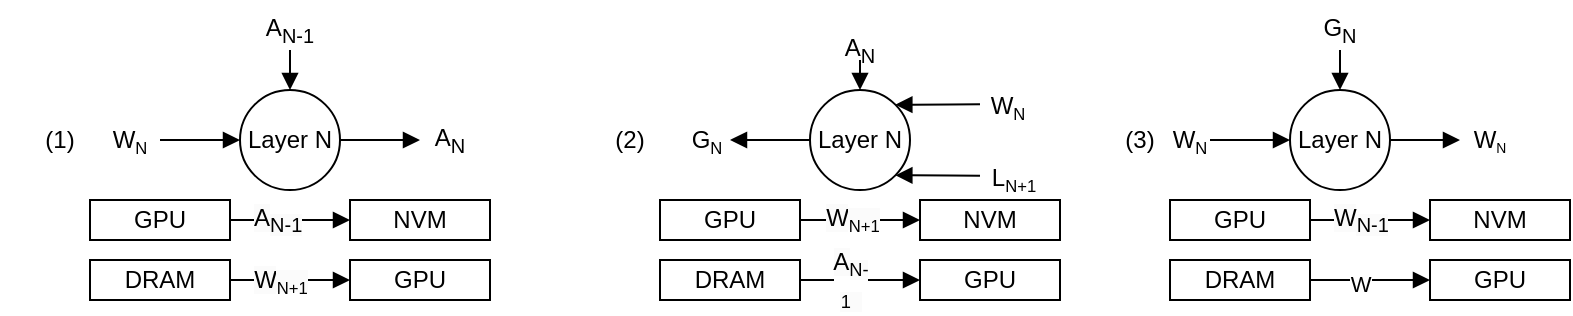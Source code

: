 <mxfile version="24.5.3" type="github">
  <diagram name="第 1 页" id="nmoDfBXPTOCGzrVFmdX_">
    <mxGraphModel dx="556" dy="315" grid="1" gridSize="10" guides="1" tooltips="1" connect="1" arrows="1" fold="1" page="1" pageScale="1" pageWidth="827" pageHeight="1169" math="0" shadow="0">
      <root>
        <mxCell id="0" />
        <mxCell id="1" parent="0" />
        <mxCell id="wytk12blZSeQ4d2nj-3d-2" value="(1)" style="text;html=1;align=center;verticalAlign=middle;whiteSpace=wrap;rounded=0;" vertex="1" parent="1">
          <mxGeometry x="60" y="115" width="60" height="30" as="geometry" />
        </mxCell>
        <mxCell id="wytk12blZSeQ4d2nj-3d-4" style="edgeStyle=orthogonalEdgeStyle;rounded=0;orthogonalLoop=1;jettySize=auto;html=1;endArrow=none;endFill=0;startArrow=block;startFill=1;" edge="1" parent="1" source="wytk12blZSeQ4d2nj-3d-3">
          <mxGeometry relative="1" as="geometry">
            <mxPoint x="140" y="130" as="targetPoint" />
          </mxGeometry>
        </mxCell>
        <mxCell id="wytk12blZSeQ4d2nj-3d-6" style="edgeStyle=orthogonalEdgeStyle;rounded=0;orthogonalLoop=1;jettySize=auto;html=1;endArrow=block;endFill=1;" edge="1" parent="1" source="wytk12blZSeQ4d2nj-3d-3">
          <mxGeometry relative="1" as="geometry">
            <mxPoint x="270" y="130" as="targetPoint" />
          </mxGeometry>
        </mxCell>
        <mxCell id="wytk12blZSeQ4d2nj-3d-27" style="edgeStyle=orthogonalEdgeStyle;rounded=0;orthogonalLoop=1;jettySize=auto;html=1;endArrow=none;endFill=0;startArrow=block;startFill=1;" edge="1" parent="1" source="wytk12blZSeQ4d2nj-3d-3">
          <mxGeometry relative="1" as="geometry">
            <mxPoint x="205" y="90" as="targetPoint" />
          </mxGeometry>
        </mxCell>
        <mxCell id="wytk12blZSeQ4d2nj-3d-3" value="Layer N" style="ellipse;whiteSpace=wrap;html=1;aspect=fixed;" vertex="1" parent="1">
          <mxGeometry x="180" y="105" width="50" height="50" as="geometry" />
        </mxCell>
        <mxCell id="wytk12blZSeQ4d2nj-3d-5" value="W&lt;span style=&quot;font-size: 10px;&quot;&gt;&lt;sub&gt;N&lt;/sub&gt;&lt;/span&gt;" style="text;html=1;align=center;verticalAlign=middle;whiteSpace=wrap;rounded=0;" vertex="1" parent="1">
          <mxGeometry x="120" y="115" width="10" height="30" as="geometry" />
        </mxCell>
        <mxCell id="wytk12blZSeQ4d2nj-3d-7" value="A&lt;sub&gt;N&lt;/sub&gt;" style="text;html=1;align=center;verticalAlign=middle;whiteSpace=wrap;rounded=0;" vertex="1" parent="1">
          <mxGeometry x="270" y="115" width="30" height="30" as="geometry" />
        </mxCell>
        <mxCell id="wytk12blZSeQ4d2nj-3d-15" style="edgeStyle=orthogonalEdgeStyle;rounded=0;orthogonalLoop=1;jettySize=auto;html=1;entryX=0;entryY=0.5;entryDx=0;entryDy=0;endArrow=block;endFill=1;" edge="1" parent="1" source="wytk12blZSeQ4d2nj-3d-13" target="wytk12blZSeQ4d2nj-3d-14">
          <mxGeometry relative="1" as="geometry" />
        </mxCell>
        <mxCell id="wytk12blZSeQ4d2nj-3d-13" value="GPU" style="rounded=0;whiteSpace=wrap;html=1;" vertex="1" parent="1">
          <mxGeometry x="105" y="160" width="70" height="20" as="geometry" />
        </mxCell>
        <mxCell id="wytk12blZSeQ4d2nj-3d-14" value="NVM" style="rounded=0;whiteSpace=wrap;html=1;" vertex="1" parent="1">
          <mxGeometry x="235" y="160" width="70" height="20" as="geometry" />
        </mxCell>
        <mxCell id="wytk12blZSeQ4d2nj-3d-16" value="&lt;span style=&quot;color: rgb(0, 0, 0); font-family: Helvetica; font-size: 12px; font-style: normal; font-variant-ligatures: normal; font-variant-caps: normal; font-weight: 400; letter-spacing: normal; orphans: 2; text-align: center; text-indent: 0px; text-transform: none; widows: 2; word-spacing: 0px; -webkit-text-stroke-width: 0px; white-space: normal; background-color: rgb(251, 251, 251); text-decoration-thickness: initial; text-decoration-style: initial; text-decoration-color: initial; display: inline !important; float: none;&quot;&gt;A&lt;/span&gt;&lt;sub style=&quot;forced-color-adjust: none; color: rgb(0, 0, 0); font-family: Helvetica; font-style: normal; font-variant-ligatures: normal; font-variant-caps: normal; font-weight: 400; letter-spacing: normal; orphans: 2; text-align: center; text-indent: 0px; text-transform: none; widows: 2; word-spacing: 0px; -webkit-text-stroke-width: 0px; white-space: normal; background-color: rgb(251, 251, 251); text-decoration-thickness: initial; text-decoration-style: initial; text-decoration-color: initial;&quot;&gt;N-1&lt;/sub&gt;" style="text;whiteSpace=wrap;html=1;" vertex="1" parent="1">
          <mxGeometry x="185" y="155" width="30" height="30" as="geometry" />
        </mxCell>
        <mxCell id="wytk12blZSeQ4d2nj-3d-17" style="edgeStyle=orthogonalEdgeStyle;rounded=0;orthogonalLoop=1;jettySize=auto;html=1;endArrow=block;endFill=1;startArrow=none;startFill=0;" edge="1" parent="1" source="wytk12blZSeQ4d2nj-3d-19">
          <mxGeometry relative="1" as="geometry">
            <mxPoint x="425" y="130" as="targetPoint" />
          </mxGeometry>
        </mxCell>
        <mxCell id="wytk12blZSeQ4d2nj-3d-71" style="edgeStyle=orthogonalEdgeStyle;rounded=0;orthogonalLoop=1;jettySize=auto;html=1;exitX=1;exitY=1;exitDx=0;exitDy=0;endArrow=none;endFill=0;startArrow=block;startFill=1;" edge="1" parent="1" source="wytk12blZSeQ4d2nj-3d-19">
          <mxGeometry relative="1" as="geometry">
            <mxPoint x="550" y="147.857" as="targetPoint" />
          </mxGeometry>
        </mxCell>
        <mxCell id="wytk12blZSeQ4d2nj-3d-72" style="edgeStyle=orthogonalEdgeStyle;rounded=0;orthogonalLoop=1;jettySize=auto;html=1;exitX=1;exitY=0;exitDx=0;exitDy=0;endArrow=none;endFill=0;startArrow=block;startFill=1;" edge="1" parent="1" source="wytk12blZSeQ4d2nj-3d-19">
          <mxGeometry relative="1" as="geometry">
            <mxPoint x="550" y="112.143" as="targetPoint" />
          </mxGeometry>
        </mxCell>
        <mxCell id="wytk12blZSeQ4d2nj-3d-19" value="Layer N" style="ellipse;whiteSpace=wrap;html=1;aspect=fixed;" vertex="1" parent="1">
          <mxGeometry x="465" y="105" width="50" height="50" as="geometry" />
        </mxCell>
        <mxCell id="wytk12blZSeQ4d2nj-3d-20" value="G&lt;span style=&quot;font-size: 10px;&quot;&gt;&lt;sub&gt;N&lt;/sub&gt;&lt;/span&gt;" style="text;html=1;align=center;verticalAlign=middle;whiteSpace=wrap;rounded=0;" vertex="1" parent="1">
          <mxGeometry x="401" y="115" width="25" height="30" as="geometry" />
        </mxCell>
        <mxCell id="wytk12blZSeQ4d2nj-3d-21" value="&lt;font style=&quot;font-size: 12px;&quot;&gt;L&lt;/font&gt;&lt;font style=&quot;font-size: 10px;&quot;&gt;&lt;sub&gt;N+1&lt;/sub&gt;&lt;/font&gt;" style="text;html=1;align=center;verticalAlign=middle;whiteSpace=wrap;rounded=0;" vertex="1" parent="1">
          <mxGeometry x="547" y="134" width="40" height="30" as="geometry" />
        </mxCell>
        <mxCell id="wytk12blZSeQ4d2nj-3d-22" style="edgeStyle=orthogonalEdgeStyle;rounded=0;orthogonalLoop=1;jettySize=auto;html=1;entryX=0;entryY=0.5;entryDx=0;entryDy=0;endArrow=block;endFill=1;" edge="1" parent="1" source="wytk12blZSeQ4d2nj-3d-23" target="wytk12blZSeQ4d2nj-3d-24">
          <mxGeometry relative="1" as="geometry" />
        </mxCell>
        <mxCell id="wytk12blZSeQ4d2nj-3d-76" value="&lt;span style=&quot;font-size: 12px; text-wrap: wrap; background-color: rgb(251, 251, 251);&quot;&gt;W&lt;/span&gt;&lt;span style=&quot;text-wrap: wrap; background-color: rgb(251, 251, 251); font-size: 10px;&quot;&gt;&lt;sub&gt;N+1&lt;/sub&gt;&lt;/span&gt;" style="edgeLabel;html=1;align=center;verticalAlign=middle;resizable=0;points=[];" vertex="1" connectable="0" parent="wytk12blZSeQ4d2nj-3d-22">
          <mxGeometry x="-0.129" y="1" relative="1" as="geometry">
            <mxPoint as="offset" />
          </mxGeometry>
        </mxCell>
        <mxCell id="wytk12blZSeQ4d2nj-3d-23" value="GPU" style="rounded=0;whiteSpace=wrap;html=1;" vertex="1" parent="1">
          <mxGeometry x="390" y="160" width="70" height="20" as="geometry" />
        </mxCell>
        <mxCell id="wytk12blZSeQ4d2nj-3d-24" value="NVM" style="rounded=0;whiteSpace=wrap;html=1;" vertex="1" parent="1">
          <mxGeometry x="520" y="160" width="70" height="20" as="geometry" />
        </mxCell>
        <mxCell id="wytk12blZSeQ4d2nj-3d-26" value="(2)" style="text;html=1;align=center;verticalAlign=middle;whiteSpace=wrap;rounded=0;" vertex="1" parent="1">
          <mxGeometry x="345" y="115" width="60" height="30" as="geometry" />
        </mxCell>
        <mxCell id="wytk12blZSeQ4d2nj-3d-28" value="A&lt;sub&gt;N-1&lt;/sub&gt;" style="text;html=1;align=center;verticalAlign=middle;whiteSpace=wrap;rounded=0;" vertex="1" parent="1">
          <mxGeometry x="175" y="60" width="60" height="30" as="geometry" />
        </mxCell>
        <mxCell id="wytk12blZSeQ4d2nj-3d-29" style="edgeStyle=orthogonalEdgeStyle;rounded=0;orthogonalLoop=1;jettySize=auto;html=1;endArrow=none;endFill=0;startArrow=block;startFill=1;" edge="1" parent="1">
          <mxGeometry relative="1" as="geometry">
            <mxPoint x="490" y="90" as="targetPoint" />
            <mxPoint x="490" y="105" as="sourcePoint" />
          </mxGeometry>
        </mxCell>
        <mxCell id="wytk12blZSeQ4d2nj-3d-30" value="A&lt;sub&gt;N&lt;/sub&gt;" style="text;html=1;align=center;verticalAlign=middle;whiteSpace=wrap;rounded=0;" vertex="1" parent="1">
          <mxGeometry x="460" y="70" width="60" height="30" as="geometry" />
        </mxCell>
        <mxCell id="wytk12blZSeQ4d2nj-3d-48" style="edgeStyle=orthogonalEdgeStyle;rounded=0;orthogonalLoop=1;jettySize=auto;html=1;entryX=0;entryY=0.5;entryDx=0;entryDy=0;endArrow=block;endFill=1;" edge="1" parent="1" source="wytk12blZSeQ4d2nj-3d-49" target="wytk12blZSeQ4d2nj-3d-50">
          <mxGeometry relative="1" as="geometry" />
        </mxCell>
        <mxCell id="wytk12blZSeQ4d2nj-3d-49" value="GPU" style="rounded=0;whiteSpace=wrap;html=1;" vertex="1" parent="1">
          <mxGeometry x="645" y="160" width="70" height="20" as="geometry" />
        </mxCell>
        <mxCell id="wytk12blZSeQ4d2nj-3d-50" value="NVM" style="rounded=0;whiteSpace=wrap;html=1;" vertex="1" parent="1">
          <mxGeometry x="775" y="160" width="70" height="20" as="geometry" />
        </mxCell>
        <mxCell id="wytk12blZSeQ4d2nj-3d-51" value="&lt;span style=&quot;color: rgb(0, 0, 0); font-family: Helvetica; font-size: 12px; font-style: normal; font-variant-ligatures: normal; font-variant-caps: normal; font-weight: 400; letter-spacing: normal; orphans: 2; text-align: center; text-indent: 0px; text-transform: none; widows: 2; word-spacing: 0px; -webkit-text-stroke-width: 0px; white-space: normal; background-color: rgb(251, 251, 251); text-decoration-thickness: initial; text-decoration-style: initial; text-decoration-color: initial; display: inline !important; float: none;&quot;&gt;W&lt;/span&gt;&lt;sub style=&quot;forced-color-adjust: none; color: rgb(0, 0, 0); font-family: Helvetica; font-style: normal; font-variant-ligatures: normal; font-variant-caps: normal; font-weight: 400; letter-spacing: normal; orphans: 2; text-align: center; text-indent: 0px; text-transform: none; widows: 2; word-spacing: 0px; -webkit-text-stroke-width: 0px; white-space: normal; background-color: rgb(251, 251, 251); text-decoration-thickness: initial; text-decoration-style: initial; text-decoration-color: initial;&quot;&gt;N-1&lt;/sub&gt;" style="text;whiteSpace=wrap;html=1;" vertex="1" parent="1">
          <mxGeometry x="725" y="155" width="30" height="30" as="geometry" />
        </mxCell>
        <mxCell id="wytk12blZSeQ4d2nj-3d-52" value="(3)" style="text;html=1;align=center;verticalAlign=middle;whiteSpace=wrap;rounded=0;" vertex="1" parent="1">
          <mxGeometry x="600" y="115" width="60" height="30" as="geometry" />
        </mxCell>
        <mxCell id="wytk12blZSeQ4d2nj-3d-55" style="edgeStyle=orthogonalEdgeStyle;rounded=0;orthogonalLoop=1;jettySize=auto;html=1;entryX=0;entryY=0.5;entryDx=0;entryDy=0;endArrow=block;endFill=1;" edge="1" parent="1" source="wytk12blZSeQ4d2nj-3d-56" target="wytk12blZSeQ4d2nj-3d-57">
          <mxGeometry relative="1" as="geometry" />
        </mxCell>
        <mxCell id="wytk12blZSeQ4d2nj-3d-83" value="W" style="edgeLabel;html=1;align=center;verticalAlign=middle;resizable=0;points=[];" vertex="1" connectable="0" parent="wytk12blZSeQ4d2nj-3d-55">
          <mxGeometry x="-0.176" y="-2" relative="1" as="geometry">
            <mxPoint as="offset" />
          </mxGeometry>
        </mxCell>
        <mxCell id="wytk12blZSeQ4d2nj-3d-56" value="DRAM" style="rounded=0;whiteSpace=wrap;html=1;" vertex="1" parent="1">
          <mxGeometry x="645" y="190" width="70" height="20" as="geometry" />
        </mxCell>
        <mxCell id="wytk12blZSeQ4d2nj-3d-57" value="GPU" style="rounded=0;whiteSpace=wrap;html=1;" vertex="1" parent="1">
          <mxGeometry x="775" y="190" width="70" height="20" as="geometry" />
        </mxCell>
        <mxCell id="wytk12blZSeQ4d2nj-3d-60" style="edgeStyle=orthogonalEdgeStyle;rounded=0;orthogonalLoop=1;jettySize=auto;html=1;endArrow=none;endFill=0;startArrow=block;startFill=1;" edge="1" parent="1" source="wytk12blZSeQ4d2nj-3d-63">
          <mxGeometry relative="1" as="geometry">
            <mxPoint x="665" y="130" as="targetPoint" />
          </mxGeometry>
        </mxCell>
        <mxCell id="wytk12blZSeQ4d2nj-3d-62" style="edgeStyle=orthogonalEdgeStyle;rounded=0;orthogonalLoop=1;jettySize=auto;html=1;endArrow=none;endFill=0;startArrow=block;startFill=1;" edge="1" parent="1" source="wytk12blZSeQ4d2nj-3d-63">
          <mxGeometry relative="1" as="geometry">
            <mxPoint x="730" y="90" as="targetPoint" />
          </mxGeometry>
        </mxCell>
        <mxCell id="wytk12blZSeQ4d2nj-3d-67" style="edgeStyle=orthogonalEdgeStyle;rounded=0;orthogonalLoop=1;jettySize=auto;html=1;endArrow=block;endFill=1;" edge="1" parent="1" source="wytk12blZSeQ4d2nj-3d-63">
          <mxGeometry relative="1" as="geometry">
            <mxPoint x="790" y="130" as="targetPoint" />
          </mxGeometry>
        </mxCell>
        <mxCell id="wytk12blZSeQ4d2nj-3d-63" value="Layer N" style="ellipse;whiteSpace=wrap;html=1;aspect=fixed;" vertex="1" parent="1">
          <mxGeometry x="705" y="105" width="50" height="50" as="geometry" />
        </mxCell>
        <mxCell id="wytk12blZSeQ4d2nj-3d-66" value="G&lt;sub&gt;N&lt;/sub&gt;" style="text;html=1;align=center;verticalAlign=middle;whiteSpace=wrap;rounded=0;" vertex="1" parent="1">
          <mxGeometry x="700" y="60" width="60" height="30" as="geometry" />
        </mxCell>
        <mxCell id="wytk12blZSeQ4d2nj-3d-68" value="W&lt;span style=&quot;font-size: 8.333px;&quot;&gt;&lt;sub&gt;N&lt;/sub&gt;&lt;/span&gt;" style="text;html=1;align=center;verticalAlign=middle;whiteSpace=wrap;rounded=0;" vertex="1" parent="1">
          <mxGeometry x="800" y="115" width="10" height="30" as="geometry" />
        </mxCell>
        <mxCell id="wytk12blZSeQ4d2nj-3d-74" value="W&lt;span style=&quot;font-size: 10px;&quot;&gt;&lt;sub&gt;N&lt;/sub&gt;&lt;/span&gt;" style="text;html=1;align=center;verticalAlign=middle;whiteSpace=wrap;rounded=0;" vertex="1" parent="1">
          <mxGeometry x="559" y="98" width="10" height="30" as="geometry" />
        </mxCell>
        <mxCell id="wytk12blZSeQ4d2nj-3d-75" value="W&lt;span style=&quot;font-size: 10px;&quot;&gt;&lt;sub&gt;N&lt;/sub&gt;&lt;/span&gt;" style="text;html=1;align=center;verticalAlign=middle;whiteSpace=wrap;rounded=0;" vertex="1" parent="1">
          <mxGeometry x="650" y="115" width="10" height="30" as="geometry" />
        </mxCell>
        <mxCell id="wytk12blZSeQ4d2nj-3d-77" style="edgeStyle=orthogonalEdgeStyle;rounded=0;orthogonalLoop=1;jettySize=auto;html=1;entryX=0;entryY=0.5;entryDx=0;entryDy=0;endArrow=block;endFill=1;" edge="1" parent="1" source="wytk12blZSeQ4d2nj-3d-78" target="wytk12blZSeQ4d2nj-3d-79">
          <mxGeometry relative="1" as="geometry">
            <Array as="points">
              <mxPoint x="470" y="200" />
              <mxPoint x="470" y="200" />
            </Array>
          </mxGeometry>
        </mxCell>
        <mxCell id="wytk12blZSeQ4d2nj-3d-89" value="&lt;span style=&quot;font-size: 12px; text-wrap: wrap; background-color: rgb(251, 251, 251);&quot;&gt;A&lt;/span&gt;&lt;sub style=&quot;text-wrap: wrap; background-color: rgb(251, 251, 251);&quot;&gt;N-1&amp;nbsp;&amp;nbsp;&lt;/sub&gt;" style="edgeLabel;html=1;align=center;verticalAlign=middle;resizable=0;points=[];imageWidth=29;" vertex="1" connectable="0" parent="wytk12blZSeQ4d2nj-3d-77">
          <mxGeometry x="-0.16" relative="1" as="geometry">
            <mxPoint as="offset" />
          </mxGeometry>
        </mxCell>
        <mxCell id="wytk12blZSeQ4d2nj-3d-78" value="DRAM" style="rounded=0;whiteSpace=wrap;html=1;" vertex="1" parent="1">
          <mxGeometry x="390" y="190" width="70" height="20" as="geometry" />
        </mxCell>
        <mxCell id="wytk12blZSeQ4d2nj-3d-79" value="GPU" style="rounded=0;whiteSpace=wrap;html=1;" vertex="1" parent="1">
          <mxGeometry x="520" y="190" width="70" height="20" as="geometry" />
        </mxCell>
        <mxCell id="wytk12blZSeQ4d2nj-3d-80" style="edgeStyle=orthogonalEdgeStyle;rounded=0;orthogonalLoop=1;jettySize=auto;html=1;entryX=0;entryY=0.5;entryDx=0;entryDy=0;endArrow=block;endFill=1;" edge="1" parent="1" source="wytk12blZSeQ4d2nj-3d-81" target="wytk12blZSeQ4d2nj-3d-82">
          <mxGeometry relative="1" as="geometry" />
        </mxCell>
        <mxCell id="wytk12blZSeQ4d2nj-3d-90" value="&lt;span style=&quot;font-size: 12px; text-wrap: wrap; background-color: rgb(251, 251, 251);&quot;&gt;W&lt;/span&gt;&lt;span style=&quot;text-wrap: wrap; background-color: rgb(251, 251, 251); font-size: 10px;&quot;&gt;&lt;sub&gt;N+1&lt;/sub&gt;&lt;/span&gt;" style="edgeLabel;html=1;align=center;verticalAlign=middle;resizable=0;points=[];" vertex="1" connectable="0" parent="wytk12blZSeQ4d2nj-3d-80">
          <mxGeometry x="-0.271" relative="1" as="geometry">
            <mxPoint x="3" as="offset" />
          </mxGeometry>
        </mxCell>
        <mxCell id="wytk12blZSeQ4d2nj-3d-81" value="DRAM" style="rounded=0;whiteSpace=wrap;html=1;" vertex="1" parent="1">
          <mxGeometry x="105" y="190" width="70" height="20" as="geometry" />
        </mxCell>
        <mxCell id="wytk12blZSeQ4d2nj-3d-82" value="GPU" style="rounded=0;whiteSpace=wrap;html=1;" vertex="1" parent="1">
          <mxGeometry x="235" y="190" width="70" height="20" as="geometry" />
        </mxCell>
      </root>
    </mxGraphModel>
  </diagram>
</mxfile>
